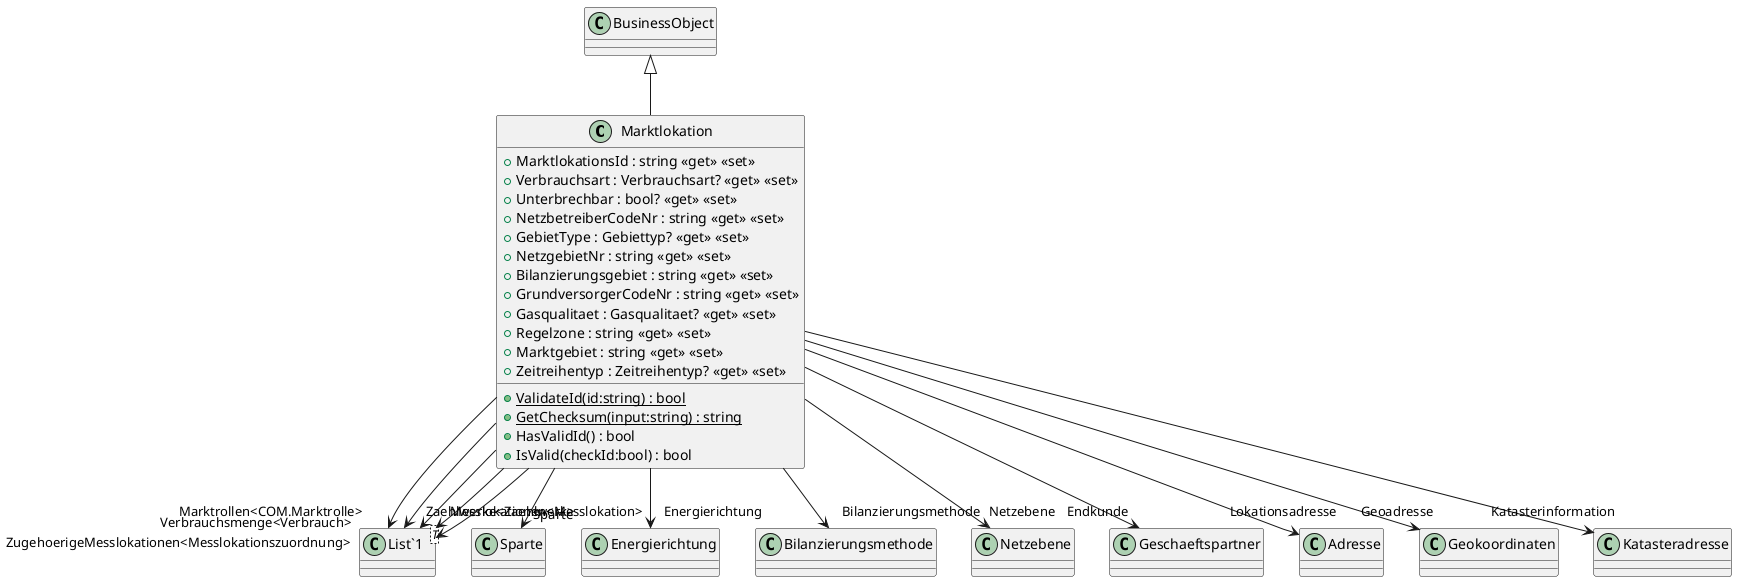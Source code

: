 @startuml
class Marktlokation {
    + MarktlokationsId : string <<get>> <<set>>
    + Verbrauchsart : Verbrauchsart? <<get>> <<set>>
    + Unterbrechbar : bool? <<get>> <<set>>
    + NetzbetreiberCodeNr : string <<get>> <<set>>
    + GebietType : Gebiettyp? <<get>> <<set>>
    + NetzgebietNr : string <<get>> <<set>>
    + Bilanzierungsgebiet : string <<get>> <<set>>
    + GrundversorgerCodeNr : string <<get>> <<set>>
    + Gasqualitaet : Gasqualitaet? <<get>> <<set>>
    + Regelzone : string <<get>> <<set>>
    + Marktgebiet : string <<get>> <<set>>
    + Zeitreihentyp : Zeitreihentyp? <<get>> <<set>>
    + {static} ValidateId(id:string) : bool
    + {static} GetChecksum(input:string) : string
    + HasValidId() : bool
    + IsValid(checkId:bool) : bool
}
class "List`1"<T> {
}
BusinessObject <|-- Marktlokation
Marktlokation --> "Sparte" Sparte
Marktlokation --> "Energierichtung" Energierichtung
Marktlokation --> "Bilanzierungsmethode" Bilanzierungsmethode
Marktlokation --> "Netzebene" Netzebene
Marktlokation --> "Endkunde" Geschaeftspartner
Marktlokation --> "Lokationsadresse" Adresse
Marktlokation --> "Geoadresse" Geokoordinaten
Marktlokation --> "Katasterinformation" Katasteradresse
Marktlokation --> "Marktrollen<COM.Marktrolle>" "List`1"
Marktlokation --> "Zaehlwerke<Zaehlwerk>" "List`1"
Marktlokation --> "Verbrauchsmenge<Verbrauch>" "List`1"
Marktlokation --> "Messlokationen<Messlokation>" "List`1"
Marktlokation --> "ZugehoerigeMesslokationen<Messlokationszuordnung>" "List`1"
@enduml
